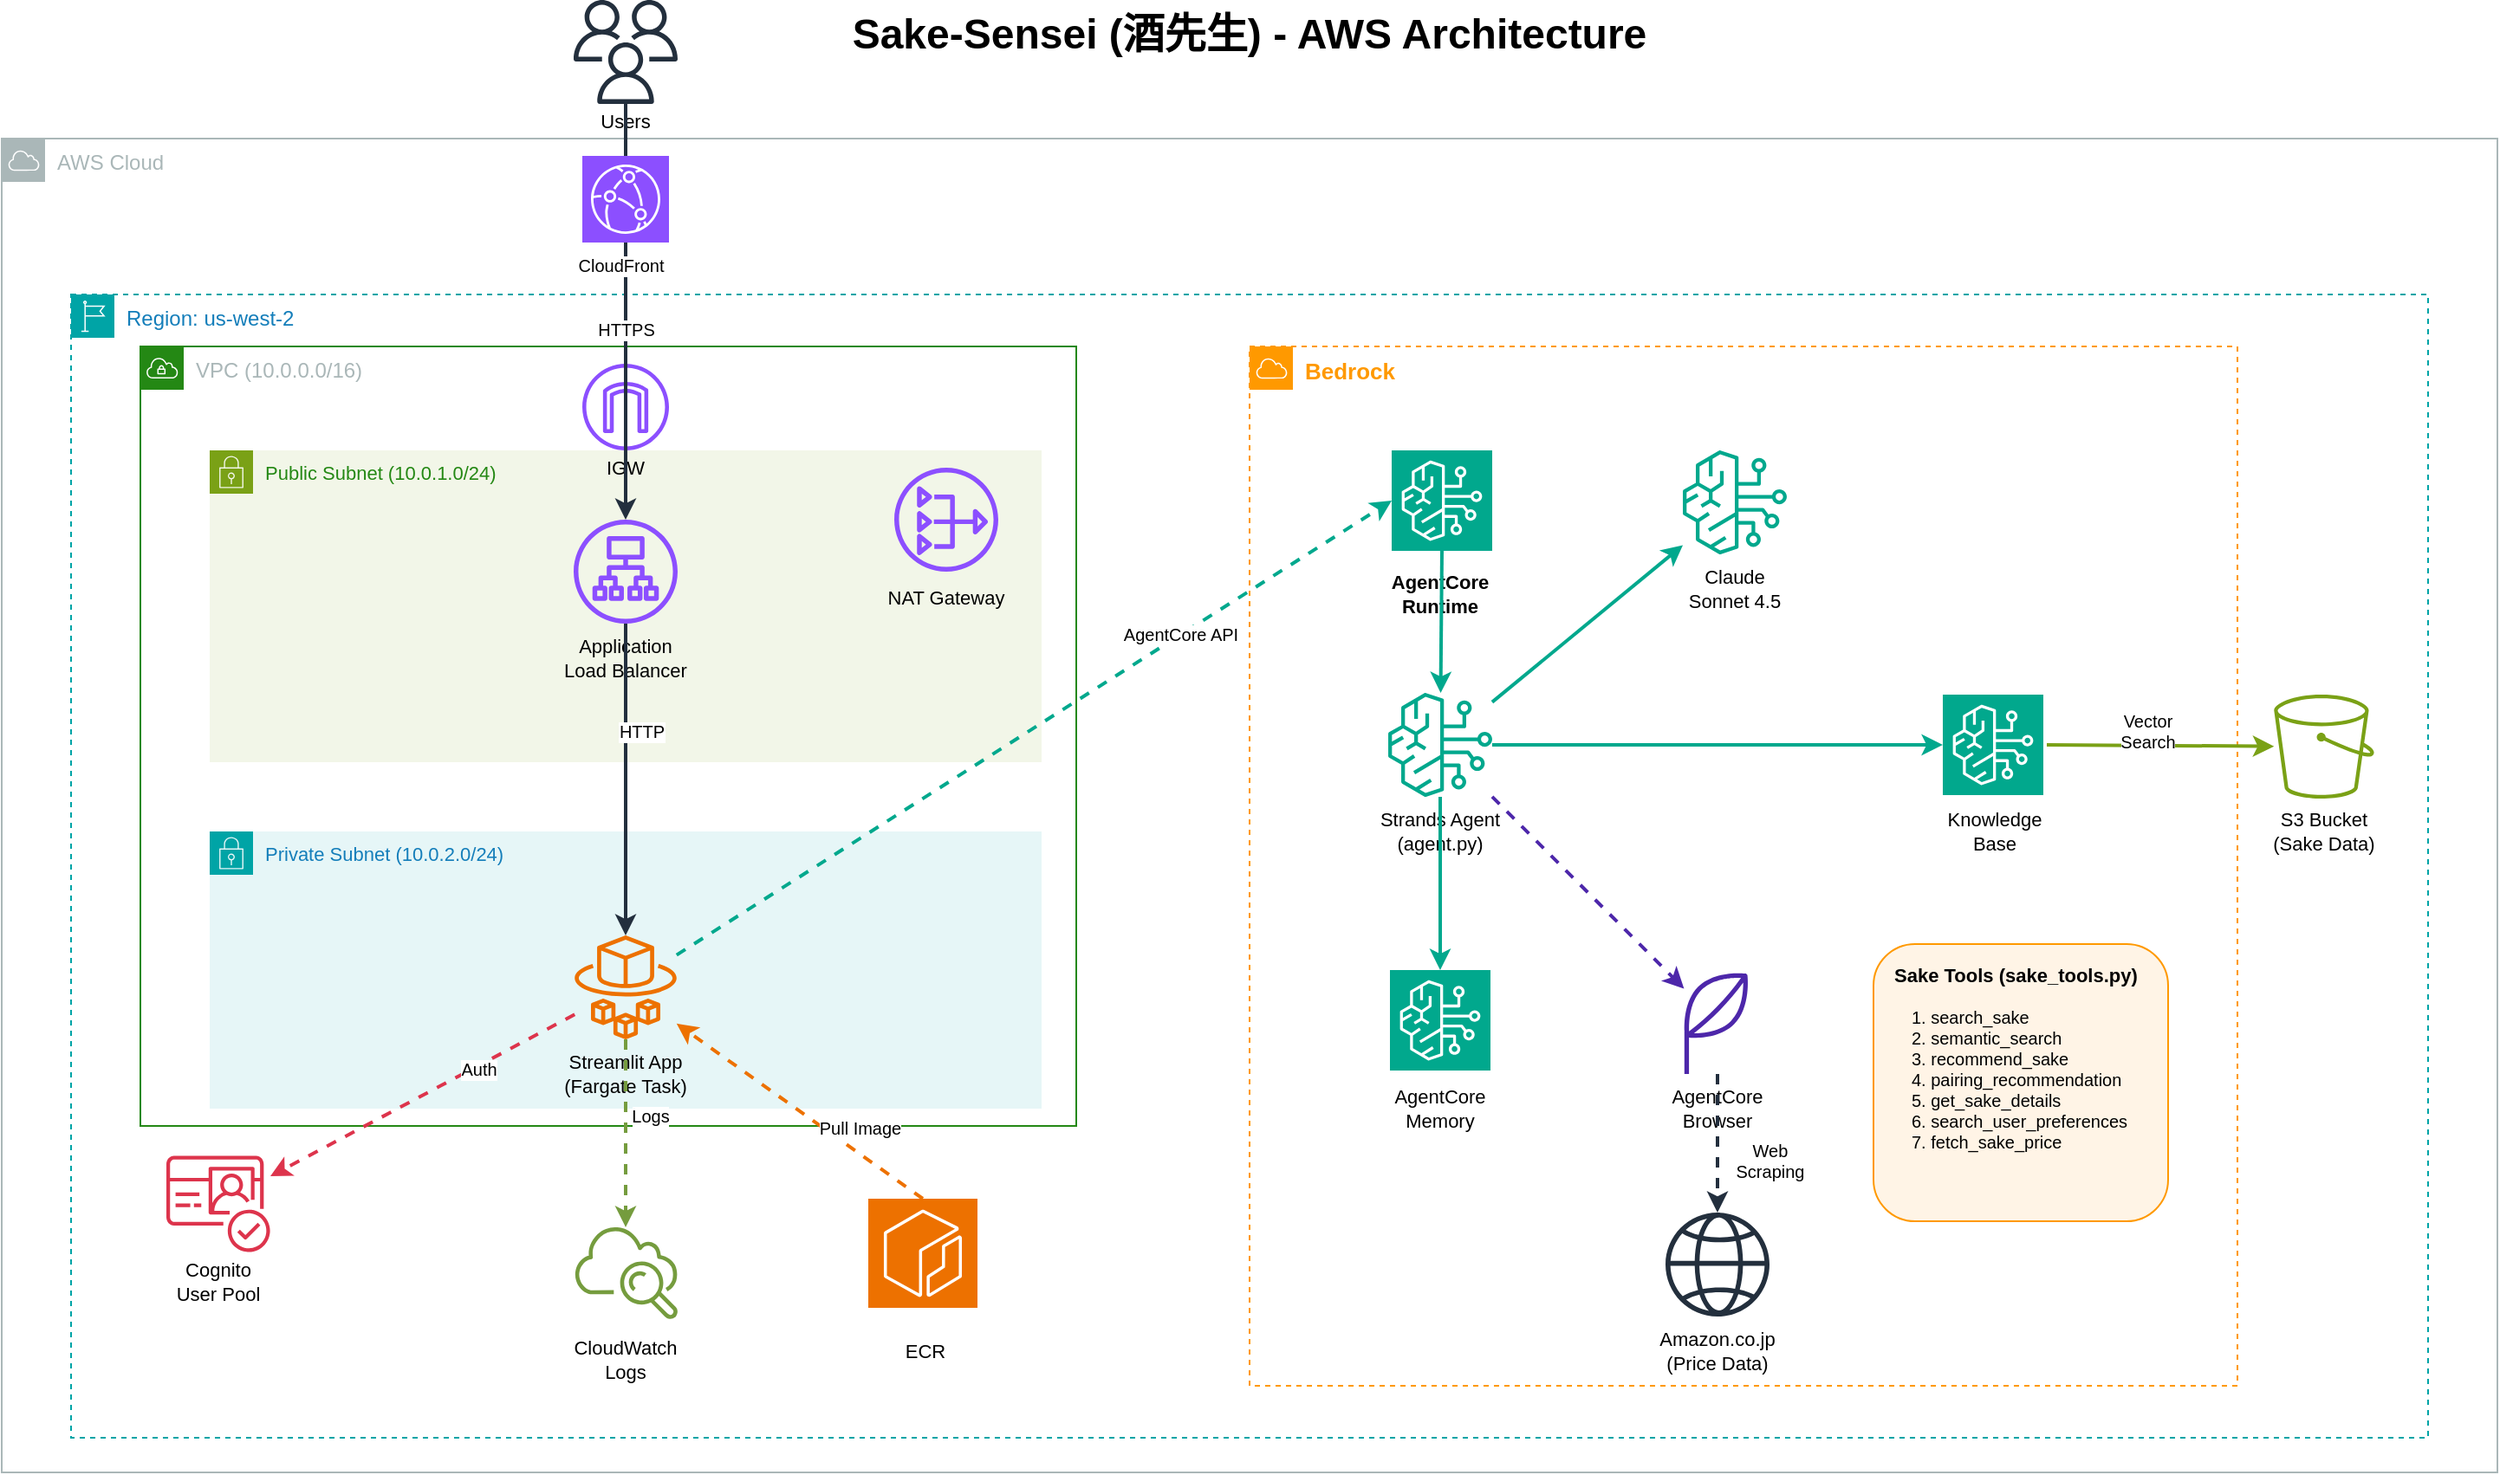 <mxfile>
    <diagram name="Sake-Sensei Architecture" id="sake-sensei-arch">
        <mxGraphModel dx="1289" dy="905" grid="1" gridSize="10" guides="1" tooltips="1" connect="1" arrows="1" fold="1" page="1" pageScale="1" pageWidth="1600" pageHeight="1200" math="0" shadow="0">
            <root>
                <mxCell id="0"/>
                <mxCell id="1" parent="0"/>
                <mxCell id="title" value="Sake-Sensei (酒先生) - AWS Architecture" style="text;html=1;strokeColor=none;fillColor=none;align=center;verticalAlign=middle;whiteSpace=wrap;rounded=0;fontSize=24;fontStyle=1" parent="1" vertex="1">
                    <mxGeometry x="500" y="20" width="600" height="40" as="geometry"/>
                </mxCell>
                <mxCell id="aws-cloud" value="AWS Cloud" style="sketch=0;outlineConnect=0;gradientColor=none;html=1;whiteSpace=wrap;fontSize=12;fontStyle=0;shape=mxgraph.aws4.group;grIcon=mxgraph.aws4.group_aws_cloud;strokeColor=#AAB7B8;fillColor=none;verticalAlign=top;align=left;spacingLeft=30;fontColor=#AAB7B8;dashed=0;" parent="1" vertex="1">
                    <mxGeometry x="80" y="100" width="1440" height="770" as="geometry"/>
                </mxCell>
                <mxCell id="region" value="Region: us-west-2" style="sketch=0;outlineConnect=0;gradientColor=none;html=1;whiteSpace=wrap;fontSize=12;fontStyle=0;shape=mxgraph.aws4.group;grIcon=mxgraph.aws4.group_region;strokeColor=#00A4A6;fillColor=none;verticalAlign=top;align=left;spacingLeft=30;fontColor=#147EBA;dashed=1;" parent="1" vertex="1">
                    <mxGeometry x="120" y="190" width="1360" height="660" as="geometry"/>
                </mxCell>
                <mxCell id="vpc" value="VPC (10.0.0.0/16)" style="sketch=0;outlineConnect=0;gradientColor=none;html=1;whiteSpace=wrap;fontSize=12;fontStyle=0;shape=mxgraph.aws4.group;grIcon=mxgraph.aws4.group_vpc;strokeColor=#248814;fillColor=none;verticalAlign=top;align=left;spacingLeft=30;fontColor=#AAB7B8;dashed=0;" parent="1" vertex="1">
                    <mxGeometry x="160" y="220" width="540" height="450" as="geometry"/>
                </mxCell>
                <mxCell id="public-subnet" value="Public Subnet (10.0.1.0/24)" style="sketch=0;outlineConnect=0;gradientColor=none;html=1;whiteSpace=wrap;fontSize=11;fontStyle=0;shape=mxgraph.aws4.group;grIcon=mxgraph.aws4.group_security_group;grStroke=0;strokeColor=#7AA116;fillColor=#F2F6E8;verticalAlign=top;align=left;spacingLeft=30;fontColor=#248814;dashed=0;" parent="1" vertex="1">
                    <mxGeometry x="200" y="280" width="480" height="180" as="geometry"/>
                </mxCell>
                <mxCell id="private-subnet" value="Private Subnet (10.0.2.0/24)" style="sketch=0;outlineConnect=0;gradientColor=none;html=1;whiteSpace=wrap;fontSize=11;fontStyle=0;shape=mxgraph.aws4.group;grIcon=mxgraph.aws4.group_security_group;grStroke=0;strokeColor=#00A4A6;fillColor=#E6F6F7;verticalAlign=top;align=left;spacingLeft=30;fontColor=#147EBA;dashed=0;" parent="1" vertex="1">
                    <mxGeometry x="200" y="500" width="480" height="160" as="geometry"/>
                </mxCell>
                <mxCell id="users" value="" style="sketch=0;outlineConnect=0;fontColor=#232F3E;gradientColor=none;fillColor=#232F3D;strokeColor=none;dashed=0;verticalLabelPosition=bottom;verticalAlign=top;align=center;html=1;fontSize=12;fontStyle=0;aspect=fixed;pointerEvents=1;shape=mxgraph.aws4.users;" parent="1" vertex="1">
                    <mxGeometry x="410" y="20" width="60" height="60" as="geometry"/>
                </mxCell>
                <mxCell id="users-label" value="Users" style="text;html=1;strokeColor=none;fillColor=none;align=center;verticalAlign=middle;whiteSpace=wrap;rounded=0;fontSize=11;" parent="1" vertex="1">
                    <mxGeometry x="410" y="80" width="60" height="20" as="geometry"/>
                </mxCell>
                <mxCell id="igw" value="" style="sketch=0;outlineConnect=0;fontColor=#232F3E;gradientColor=none;fillColor=#8C4FFF;strokeColor=none;dashed=0;verticalLabelPosition=bottom;verticalAlign=top;align=center;html=1;fontSize=12;fontStyle=0;aspect=fixed;pointerEvents=1;shape=mxgraph.aws4.internet_gateway;" parent="1" vertex="1">
                    <mxGeometry x="415" y="230" width="50" height="50" as="geometry"/>
                </mxCell>
                <mxCell id="igw-label" value="IGW" style="text;html=1;strokeColor=none;fillColor=none;align=center;verticalAlign=middle;whiteSpace=wrap;rounded=0;fontSize=11;" parent="1" vertex="1">
                    <mxGeometry x="410" y="280" width="60" height="20" as="geometry"/>
                </mxCell>
                <mxCell id="alb" value="" style="sketch=0;outlineConnect=0;fontColor=#232F3E;gradientColor=none;fillColor=#8C4FFF;strokeColor=none;dashed=0;verticalLabelPosition=bottom;verticalAlign=top;align=center;html=1;fontSize=12;fontStyle=0;aspect=fixed;pointerEvents=1;shape=mxgraph.aws4.application_load_balancer;" parent="1" vertex="1">
                    <mxGeometry x="410" y="320" width="60" height="60" as="geometry"/>
                </mxCell>
                <mxCell id="alb-label" value="Application&#xa;Load Balancer" style="text;html=1;strokeColor=none;fillColor=none;align=center;verticalAlign=middle;whiteSpace=wrap;rounded=0;fontSize=11;" parent="1" vertex="1">
                    <mxGeometry x="385" y="385" width="110" height="30" as="geometry"/>
                </mxCell>
                <mxCell id="nat" value="" style="sketch=0;outlineConnect=0;fontColor=#232F3E;gradientColor=none;fillColor=#8C4FFF;strokeColor=none;dashed=0;verticalLabelPosition=bottom;verticalAlign=top;align=center;html=1;fontSize=12;fontStyle=0;aspect=fixed;pointerEvents=1;shape=mxgraph.aws4.nat_gateway;" parent="1" vertex="1">
                    <mxGeometry x="595" y="290" width="60" height="60" as="geometry"/>
                </mxCell>
                <mxCell id="nat-label" value="NAT Gateway" style="text;html=1;strokeColor=none;fillColor=none;align=center;verticalAlign=middle;whiteSpace=wrap;rounded=0;fontSize=11;" parent="1" vertex="1">
                    <mxGeometry x="580" y="355" width="90" height="20" as="geometry"/>
                </mxCell>
                <mxCell id="fargate" value="" style="sketch=0;outlineConnect=0;fontColor=#232F3E;gradientColor=none;fillColor=#ED7100;strokeColor=none;dashed=0;verticalLabelPosition=bottom;verticalAlign=top;align=center;html=1;fontSize=12;fontStyle=0;aspect=fixed;pointerEvents=1;shape=mxgraph.aws4.fargate;" parent="1" vertex="1">
                    <mxGeometry x="410" y="560" width="60" height="60" as="geometry"/>
                </mxCell>
                <mxCell id="fargate-label" value="Streamlit App&#xa;(Fargate Task)" style="text;html=1;strokeColor=none;fillColor=none;align=center;verticalAlign=middle;whiteSpace=wrap;rounded=0;fontSize=11;" parent="1" vertex="1">
                    <mxGeometry x="380" y="625" width="120" height="30" as="geometry"/>
                </mxCell>
                <mxCell id="ecr-label" value="ECR" style="text;html=1;strokeColor=none;fillColor=none;align=center;verticalAlign=middle;whiteSpace=wrap;rounded=0;fontSize=11;" parent="1" vertex="1">
                    <mxGeometry x="583" y="790" width="60" height="20" as="geometry"/>
                </mxCell>
                <mxCell id="cognito" value="" style="sketch=0;outlineConnect=0;fontColor=#232F3E;gradientColor=none;fillColor=#DD344C;strokeColor=none;dashed=0;verticalLabelPosition=bottom;verticalAlign=top;align=center;html=1;fontSize=12;fontStyle=0;aspect=fixed;pointerEvents=1;shape=mxgraph.aws4.cognito;" parent="1" vertex="1">
                    <mxGeometry x="175" y="685" width="60" height="60" as="geometry"/>
                </mxCell>
                <mxCell id="cognito-label" value="Cognito&#xa;User Pool" style="text;html=1;strokeColor=none;fillColor=none;align=center;verticalAlign=middle;whiteSpace=wrap;rounded=0;fontSize=11;" parent="1" vertex="1">
                    <mxGeometry x="160" y="745" width="90" height="30" as="geometry"/>
                </mxCell>
                <mxCell id="cloudwatch" value="" style="sketch=0;outlineConnect=0;fontColor=#232F3E;gradientColor=none;fillColor=#759C3E;strokeColor=none;dashed=0;verticalLabelPosition=bottom;verticalAlign=top;align=center;html=1;fontSize=12;fontStyle=0;aspect=fixed;pointerEvents=1;shape=mxgraph.aws4.cloudwatch;" parent="1" vertex="1">
                    <mxGeometry x="410" y="725" width="60" height="60" as="geometry"/>
                </mxCell>
                <mxCell id="cloudwatch-label" value="CloudWatch&#xa;Logs" style="text;html=1;strokeColor=none;fillColor=none;align=center;verticalAlign=middle;whiteSpace=wrap;rounded=0;fontSize=11;" parent="1" vertex="1">
                    <mxGeometry x="395" y="790" width="90" height="30" as="geometry"/>
                </mxCell>
                <mxCell id="agentcore-section" value="Bedrock" style="sketch=0;outlineConnect=0;gradientColor=none;html=1;whiteSpace=wrap;fontSize=13;fontStyle=1;shape=mxgraph.aws4.group;grIcon=mxgraph.aws4.group_aws_cloud;strokeColor=#FF9900;fillColor=none;verticalAlign=top;align=left;spacingLeft=30;fontColor=#FF9900;dashed=1;" parent="1" vertex="1">
                    <mxGeometry x="800" y="220" width="570" height="600" as="geometry"/>
                </mxCell>
                <mxCell id="bedrock-runtime-label" value="AgentCore&#xa;Runtime" style="text;html=1;strokeColor=none;fillColor=none;align=center;verticalAlign=middle;whiteSpace=wrap;rounded=0;fontSize=11;fontStyle=1;" parent="1" vertex="1">
                    <mxGeometry x="865" y="350" width="90" height="25" as="geometry"/>
                </mxCell>
                <mxCell id="strands-agent" value="" style="sketch=0;outlineConnect=0;fontColor=#232F3E;gradientColor=none;fillColor=#01A88D;strokeColor=none;dashed=0;verticalLabelPosition=bottom;verticalAlign=top;align=center;html=1;fontSize=12;fontStyle=0;aspect=fixed;pointerEvents=1;shape=mxgraph.aws4.bedrock;" parent="1" vertex="1">
                    <mxGeometry x="880" y="420" width="60" height="60" as="geometry"/>
                </mxCell>
                <mxCell id="strands-label" value="Strands Agent&#xa;(agent.py)" style="text;html=1;strokeColor=none;fillColor=none;align=center;verticalAlign=middle;whiteSpace=wrap;rounded=0;fontSize=11;" parent="1" vertex="1">
                    <mxGeometry x="855" y="485" width="110" height="30" as="geometry"/>
                </mxCell>
                <mxCell id="claude" value="" style="sketch=0;outlineConnect=0;fontColor=#232F3E;gradientColor=none;fillColor=#01A88D;strokeColor=none;dashed=0;verticalLabelPosition=bottom;verticalAlign=top;align=center;html=1;fontSize=12;fontStyle=0;aspect=fixed;pointerEvents=1;shape=mxgraph.aws4.bedrock;" parent="1" vertex="1">
                    <mxGeometry x="1050" y="280" width="60" height="60" as="geometry"/>
                </mxCell>
                <mxCell id="claude-label" value="Claude&#xa;Sonnet 4.5" style="text;html=1;strokeColor=none;fillColor=none;align=center;verticalAlign=middle;whiteSpace=wrap;rounded=0;fontSize=11;" parent="1" vertex="1">
                    <mxGeometry x="1035" y="345" width="90" height="30" as="geometry"/>
                </mxCell>
                <mxCell id="kb-label" value="Knowledge&#xa;Base" style="text;html=1;strokeColor=none;fillColor=none;align=center;verticalAlign=middle;whiteSpace=wrap;rounded=0;fontSize=11;" parent="1" vertex="1">
                    <mxGeometry x="1190" y="485" width="80" height="30" as="geometry"/>
                </mxCell>
                <mxCell id="s3-kb" value="" style="sketch=0;outlineConnect=0;fontColor=#232F3E;gradientColor=none;fillColor=#7AA116;strokeColor=none;dashed=0;verticalLabelPosition=bottom;verticalAlign=top;align=center;html=1;fontSize=12;fontStyle=0;aspect=fixed;pointerEvents=1;shape=mxgraph.aws4.s3;" parent="1" vertex="1">
                    <mxGeometry x="1390" y="421" width="60" height="60" as="geometry"/>
                </mxCell>
                <mxCell id="s3-kb-label" value="S3 Bucket&#xa;(Sake Data)" style="text;html=1;strokeColor=none;fillColor=none;align=center;verticalAlign=middle;whiteSpace=wrap;rounded=0;fontSize=11;" parent="1" vertex="1">
                    <mxGeometry x="1375" y="485" width="90" height="30" as="geometry"/>
                </mxCell>
                <mxCell id="memory-label" value="AgentCore&#xa;Memory" style="text;html=1;strokeColor=none;fillColor=none;align=center;verticalAlign=middle;whiteSpace=wrap;rounded=0;fontSize=11;" parent="1" vertex="1">
                    <mxGeometry x="865" y="645" width="90" height="30" as="geometry"/>
                </mxCell>
                <mxCell id="browser" value="" style="sketch=0;outlineConnect=0;fontColor=#232F3E;gradientColor=none;fillColor=#4D27AA;strokeColor=none;dashed=0;verticalLabelPosition=bottom;verticalAlign=top;align=center;html=1;fontSize=12;fontStyle=0;aspect=fixed;pointerEvents=1;shape=mxgraph.aws4.application;" parent="1" vertex="1">
                    <mxGeometry x="1040" y="580" width="60" height="60" as="geometry"/>
                </mxCell>
                <mxCell id="browser-label" value="AgentCore&#xa;Browser" style="text;html=1;strokeColor=none;fillColor=none;align=center;verticalAlign=middle;whiteSpace=wrap;rounded=0;fontSize=11;" parent="1" vertex="1">
                    <mxGeometry x="1025" y="645" width="90" height="30" as="geometry"/>
                </mxCell>
                <mxCell id="tools-box" value="Sake Tools (sake_tools.py)" style="rounded=1;whiteSpace=wrap;html=1;fillColor=#FFF4E6;strokeColor=#FF9900;align=left;verticalAlign=top;fontSize=11;fontStyle=1;spacingLeft=10;spacingTop=5;" parent="1" vertex="1">
                    <mxGeometry x="1160" y="565" width="170" height="160" as="geometry"/>
                </mxCell>
                <mxCell id="tools-list" value="1. search_sake&#xa;2. semantic_search&#xa;3. recommend_sake&#xa;4. pairing_recommendation&#xa;5. get_sake_details&#xa;6. search_user_preferences&#xa;7. fetch_sake_price" style="text;html=1;strokeColor=none;fillColor=none;align=left;verticalAlign=top;whiteSpace=wrap;rounded=0;fontSize=10;spacingLeft=10;" parent="1" vertex="1">
                    <mxGeometry x="1170" y="595" width="160" height="120" as="geometry"/>
                </mxCell>
                <mxCell id="amazon" value="" style="sketch=0;outlineConnect=0;fontColor=#232F3E;gradientColor=none;fillColor=#232F3D;strokeColor=none;dashed=0;verticalLabelPosition=bottom;verticalAlign=top;align=center;html=1;fontSize=12;fontStyle=0;aspect=fixed;pointerEvents=1;shape=mxgraph.aws4.globe;" parent="1" vertex="1">
                    <mxGeometry x="1040" y="720" width="60" height="60" as="geometry"/>
                </mxCell>
                <mxCell id="amazon-label" value="Amazon.co.jp&#xa;(Price Data)" style="text;html=1;strokeColor=none;fillColor=none;align=center;verticalAlign=middle;whiteSpace=wrap;rounded=0;fontSize=11;" parent="1" vertex="1">
                    <mxGeometry x="1015" y="785" width="110" height="30" as="geometry"/>
                </mxCell>
                <mxCell id="conn1" value="" style="endArrow=classic;html=1;rounded=0;strokeWidth=2;strokeColor=#232F3E;" parent="1" source="users" target="alb" edge="1">
                    <mxGeometry width="50" height="50" relative="1" as="geometry">
                        <mxPoint x="600" y="500" as="sourcePoint"/>
                        <mxPoint x="650" y="450" as="targetPoint"/>
                    </mxGeometry>
                </mxCell>
                <mxCell id="conn1-label" value="HTTPS" style="edgeLabel;html=1;align=center;verticalAlign=middle;resizable=0;points=[];fontSize=10;" parent="conn1" vertex="1" connectable="0">
                    <mxGeometry x="-0.2" y="-1" relative="1" as="geometry">
                        <mxPoint x="1" y="34" as="offset"/>
                    </mxGeometry>
                </mxCell>
                <mxCell id="conn3" value="" style="endArrow=classic;html=1;rounded=0;strokeWidth=2;strokeColor=#232F3E;" parent="1" source="alb" target="fargate" edge="1">
                    <mxGeometry width="50" height="50" relative="1" as="geometry">
                        <mxPoint x="600" y="500" as="sourcePoint"/>
                        <mxPoint x="650" y="450" as="targetPoint"/>
                    </mxGeometry>
                </mxCell>
                <mxCell id="conn3-label" value="HTTP" style="edgeLabel;html=1;align=center;verticalAlign=middle;resizable=0;points=[];fontSize=10;" parent="conn3" vertex="1" connectable="0">
                    <mxGeometry x="-0.2" y="-1" relative="1" as="geometry">
                        <mxPoint x="10" y="-10" as="offset"/>
                    </mxGeometry>
                </mxCell>
                <mxCell id="conn4" value="" style="endArrow=classic;html=1;rounded=0;strokeWidth=2;strokeColor=#01A88D;dashed=1;entryX=0;entryY=0.5;entryDx=0;entryDy=0;entryPerimeter=0;" parent="1" source="fargate" target="4" edge="1">
                    <mxGeometry width="50" height="50" relative="1" as="geometry">
                        <mxPoint x="600" y="500" as="sourcePoint"/>
                        <mxPoint x="1040" y="323.333" as="targetPoint"/>
                    </mxGeometry>
                </mxCell>
                <mxCell id="conn4-label" value="AgentCore API" style="edgeLabel;html=1;align=center;verticalAlign=middle;resizable=0;points=[];fontSize=10;" parent="conn4" vertex="1" connectable="0">
                    <mxGeometry x="-0.2" y="-1" relative="1" as="geometry">
                        <mxPoint x="125" y="-82" as="offset"/>
                    </mxGeometry>
                </mxCell>
                <mxCell id="conn5" value="" style="endArrow=classic;html=1;rounded=0;strokeWidth=2;strokeColor=#DD344C;dashed=1;" parent="1" source="fargate" target="cognito" edge="1">
                    <mxGeometry width="50" height="50" relative="1" as="geometry">
                        <mxPoint x="600" y="500" as="sourcePoint"/>
                        <mxPoint x="650" y="450" as="targetPoint"/>
                    </mxGeometry>
                </mxCell>
                <mxCell id="conn5-label" value="Auth" style="edgeLabel;html=1;align=center;verticalAlign=middle;resizable=0;points=[];fontSize=10;" parent="conn5" vertex="1" connectable="0">
                    <mxGeometry x="-0.2" y="-1" relative="1" as="geometry">
                        <mxPoint x="15" y="-5" as="offset"/>
                    </mxGeometry>
                </mxCell>
                <mxCell id="conn6" value="" style="endArrow=classic;html=1;rounded=0;strokeWidth=2;strokeColor=#01A88D;exitX=0.5;exitY=1;exitDx=0;exitDy=0;exitPerimeter=0;" parent="1" source="4" target="strands-agent" edge="1">
                    <mxGeometry width="50" height="50" relative="1" as="geometry">
                        <mxPoint x="1040" y="336.25" as="sourcePoint"/>
                        <mxPoint x="650" y="450" as="targetPoint"/>
                    </mxGeometry>
                </mxCell>
                <mxCell id="conn7" value="" style="endArrow=classic;html=1;rounded=0;strokeWidth=2;strokeColor=#01A88D;" parent="1" source="strands-agent" target="claude" edge="1">
                    <mxGeometry width="50" height="50" relative="1" as="geometry">
                        <mxPoint x="1070" y="340" as="sourcePoint"/>
                        <mxPoint x="650" y="450" as="targetPoint"/>
                    </mxGeometry>
                </mxCell>
                <mxCell id="conn9" value="" style="endArrow=classic;html=1;rounded=0;strokeWidth=2;strokeColor=#7AA116;" parent="1" target="s3-kb" edge="1">
                    <mxGeometry width="50" height="50" relative="1" as="geometry">
                        <mxPoint x="1260" y="450" as="sourcePoint"/>
                        <mxPoint x="650" y="450" as="targetPoint"/>
                    </mxGeometry>
                </mxCell>
                <mxCell id="conn9-label" value="Vector&#xa;Search" style="edgeLabel;html=1;align=center;verticalAlign=middle;resizable=0;points=[];fontSize=10;" parent="conn9" vertex="1" connectable="0">
                    <mxGeometry x="-0.2" y="-1" relative="1" as="geometry">
                        <mxPoint x="5" y="-10" as="offset"/>
                    </mxGeometry>
                </mxCell>
                <mxCell id="conn11" value="" style="endArrow=classic;html=1;rounded=0;strokeWidth=2;strokeColor=#4D27AA;dashed=1;" parent="1" source="strands-agent" target="browser" edge="1">
                    <mxGeometry width="50" height="50" relative="1" as="geometry">
                        <mxPoint x="600" y="500" as="sourcePoint"/>
                        <mxPoint x="650" y="450" as="targetPoint"/>
                    </mxGeometry>
                </mxCell>
                <mxCell id="conn12" value="" style="endArrow=classic;html=1;rounded=0;strokeWidth=2;strokeColor=#232F3E;dashed=1;" parent="1" source="browser" target="amazon" edge="1">
                    <mxGeometry width="50" height="50" relative="1" as="geometry">
                        <mxPoint x="600" y="500" as="sourcePoint"/>
                        <mxPoint x="650" y="450" as="targetPoint"/>
                    </mxGeometry>
                </mxCell>
                <mxCell id="conn12-label" value="Web&#xa;Scraping" style="edgeLabel;html=1;align=center;verticalAlign=middle;resizable=0;points=[];fontSize=10;" parent="conn12" vertex="1" connectable="0">
                    <mxGeometry x="-0.2" y="-1" relative="1" as="geometry">
                        <mxPoint x="31" y="18" as="offset"/>
                    </mxGeometry>
                </mxCell>
                <mxCell id="conn13" value="" style="endArrow=classic;html=1;rounded=0;strokeWidth=2;strokeColor=#759C3E;dashed=1;" parent="1" source="fargate" target="cloudwatch" edge="1">
                    <mxGeometry width="50" height="50" relative="1" as="geometry">
                        <mxPoint x="600" y="500" as="sourcePoint"/>
                        <mxPoint x="650" y="450" as="targetPoint"/>
                    </mxGeometry>
                </mxCell>
                <mxCell id="conn13-label" value="Logs" style="edgeLabel;html=1;align=center;verticalAlign=middle;resizable=0;points=[];fontSize=10;" parent="conn13" vertex="1" connectable="0">
                    <mxGeometry x="-0.2" y="-1" relative="1" as="geometry">
                        <mxPoint x="15" as="offset"/>
                    </mxGeometry>
                </mxCell>
                <mxCell id="conn14" value="" style="endArrow=classic;html=1;rounded=0;strokeWidth=2;strokeColor=#ED7100;dashed=1;exitX=0.5;exitY=0;exitDx=0;exitDy=0;exitPerimeter=0;" parent="1" source="3" target="fargate" edge="1">
                    <mxGeometry width="50" height="50" relative="1" as="geometry">
                        <mxPoint x="575.246" y="865" as="sourcePoint"/>
                        <mxPoint x="650" y="450" as="targetPoint"/>
                    </mxGeometry>
                </mxCell>
                <mxCell id="conn14-label" value="Pull Image" style="edgeLabel;html=1;align=center;verticalAlign=middle;resizable=0;points=[];fontSize=10;" parent="conn14" vertex="1" connectable="0">
                    <mxGeometry x="-0.2" y="-1" relative="1" as="geometry">
                        <mxPoint x="20" as="offset"/>
                    </mxGeometry>
                </mxCell>
                <mxCell id="3" value="" style="sketch=0;points=[[0,0,0],[0.25,0,0],[0.5,0,0],[0.75,0,0],[1,0,0],[0,1,0],[0.25,1,0],[0.5,1,0],[0.75,1,0],[1,1,0],[0,0.25,0],[0,0.5,0],[0,0.75,0],[1,0.25,0],[1,0.5,0],[1,0.75,0]];outlineConnect=0;fontColor=#232F3E;fillColor=#ED7100;strokeColor=#ffffff;dashed=0;verticalLabelPosition=bottom;verticalAlign=top;align=center;html=1;fontSize=12;fontStyle=0;aspect=fixed;shape=mxgraph.aws4.resourceIcon;resIcon=mxgraph.aws4.ecr;" parent="1" vertex="1">
                    <mxGeometry x="580" y="712" width="63" height="63" as="geometry"/>
                </mxCell>
                <mxCell id="4" value="" style="sketch=0;points=[[0,0,0],[0.25,0,0],[0.5,0,0],[0.75,0,0],[1,0,0],[0,1,0],[0.25,1,0],[0.5,1,0],[0.75,1,0],[1,1,0],[0,0.25,0],[0,0.5,0],[0,0.75,0],[1,0.25,0],[1,0.5,0],[1,0.75,0]];outlineConnect=0;fontColor=#232F3E;fillColor=#01A88D;strokeColor=#ffffff;dashed=0;verticalLabelPosition=bottom;verticalAlign=top;align=center;html=1;fontSize=12;fontStyle=0;aspect=fixed;shape=mxgraph.aws4.resourceIcon;resIcon=mxgraph.aws4.bedrock;" parent="1" vertex="1">
                    <mxGeometry x="882" y="280" width="58" height="58" as="geometry"/>
                </mxCell>
                <mxCell id="6" value="" style="sketch=0;points=[[0,0,0],[0.25,0,0],[0.5,0,0],[0.75,0,0],[1,0,0],[0,1,0],[0.25,1,0],[0.5,1,0],[0.75,1,0],[1,1,0],[0,0.25,0],[0,0.5,0],[0,0.75,0],[1,0.25,0],[1,0.5,0],[1,0.75,0]];outlineConnect=0;fontColor=#232F3E;fillColor=#01A88D;strokeColor=#ffffff;dashed=0;verticalLabelPosition=bottom;verticalAlign=top;align=center;html=1;fontSize=12;fontStyle=0;aspect=fixed;shape=mxgraph.aws4.resourceIcon;resIcon=mxgraph.aws4.bedrock;" parent="1" vertex="1">
                    <mxGeometry x="1200" y="421" width="58" height="58" as="geometry"/>
                </mxCell>
                <mxCell id="7" value="" style="sketch=0;points=[[0,0,0],[0.25,0,0],[0.5,0,0],[0.75,0,0],[1,0,0],[0,1,0],[0.25,1,0],[0.5,1,0],[0.75,1,0],[1,1,0],[0,0.25,0],[0,0.5,0],[0,0.75,0],[1,0.25,0],[1,0.5,0],[1,0.75,0]];outlineConnect=0;fontColor=#232F3E;fillColor=#01A88D;strokeColor=#ffffff;dashed=0;verticalLabelPosition=bottom;verticalAlign=top;align=center;html=1;fontSize=12;fontStyle=0;aspect=fixed;shape=mxgraph.aws4.resourceIcon;resIcon=mxgraph.aws4.bedrock;" parent="1" vertex="1">
                    <mxGeometry x="881" y="580" width="58" height="58" as="geometry"/>
                </mxCell>
                <mxCell id="8" value="" style="endArrow=classic;html=1;rounded=0;strokeWidth=2;strokeColor=#01A88D;entryX=0;entryY=0.5;entryDx=0;entryDy=0;entryPerimeter=0;" parent="1" source="strands-agent" target="6" edge="1">
                    <mxGeometry width="50" height="50" relative="1" as="geometry">
                        <mxPoint x="950" y="435" as="sourcePoint"/>
                        <mxPoint x="1060" y="345" as="targetPoint"/>
                    </mxGeometry>
                </mxCell>
                <mxCell id="9" value="" style="endArrow=classic;html=1;rounded=0;strokeWidth=2;strokeColor=#01A88D;entryX=0.5;entryY=0;entryDx=0;entryDy=0;entryPerimeter=0;" parent="1" source="strands-agent" target="7" edge="1">
                    <mxGeometry width="50" height="50" relative="1" as="geometry">
                        <mxPoint x="950" y="460" as="sourcePoint"/>
                        <mxPoint x="1210" y="460" as="targetPoint"/>
                    </mxGeometry>
                </mxCell>
                <mxCell id="10" value="" style="sketch=0;points=[[0,0,0],[0.25,0,0],[0.5,0,0],[0.75,0,0],[1,0,0],[0,1,0],[0.25,1,0],[0.5,1,0],[0.75,1,0],[1,1,0],[0,0.25,0],[0,0.5,0],[0,0.75,0],[1,0.25,0],[1,0.5,0],[1,0.75,0]];outlineConnect=0;fontColor=#232F3E;fillColor=#8C4FFF;strokeColor=#ffffff;dashed=0;verticalLabelPosition=bottom;verticalAlign=top;align=center;html=1;fontSize=12;fontStyle=0;aspect=fixed;shape=mxgraph.aws4.resourceIcon;resIcon=mxgraph.aws4.cloudfront;" vertex="1" parent="1">
                    <mxGeometry x="415" y="110" width="50" height="50" as="geometry"/>
                </mxCell>
                <mxCell id="12" value="CloudFront" style="edgeLabel;html=1;align=center;verticalAlign=middle;resizable=0;points=[];fontSize=10;" vertex="1" connectable="0" parent="1">
                    <mxGeometry x="450" y="210" as="geometry">
                        <mxPoint x="-13" y="-37" as="offset"/>
                    </mxGeometry>
                </mxCell>
            </root>
        </mxGraphModel>
    </diagram>
</mxfile>